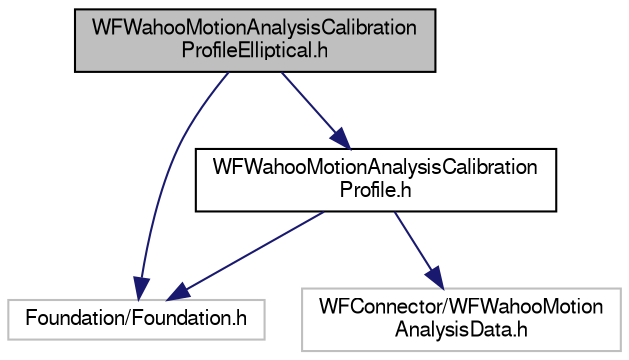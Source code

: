 digraph "WFWahooMotionAnalysisCalibrationProfileElliptical.h"
{
  edge [fontname="FreeSans",fontsize="10",labelfontname="FreeSans",labelfontsize="10"];
  node [fontname="FreeSans",fontsize="10",shape=record];
  Node1 [label="WFWahooMotionAnalysisCalibration\lProfileElliptical.h",height=0.2,width=0.4,color="black", fillcolor="grey75", style="filled", fontcolor="black"];
  Node1 -> Node2 [color="midnightblue",fontsize="10",style="solid",fontname="FreeSans"];
  Node2 [label="Foundation/Foundation.h",height=0.2,width=0.4,color="grey75", fillcolor="white", style="filled"];
  Node1 -> Node3 [color="midnightblue",fontsize="10",style="solid",fontname="FreeSans"];
  Node3 [label="WFWahooMotionAnalysisCalibration\lProfile.h",height=0.2,width=0.4,color="black", fillcolor="white", style="filled",URL="$_w_f_wahoo_motion_analysis_calibration_profile_8h.html"];
  Node3 -> Node2 [color="midnightblue",fontsize="10",style="solid",fontname="FreeSans"];
  Node3 -> Node4 [color="midnightblue",fontsize="10",style="solid",fontname="FreeSans"];
  Node4 [label="WFConnector/WFWahooMotion\lAnalysisData.h",height=0.2,width=0.4,color="grey75", fillcolor="white", style="filled"];
}
